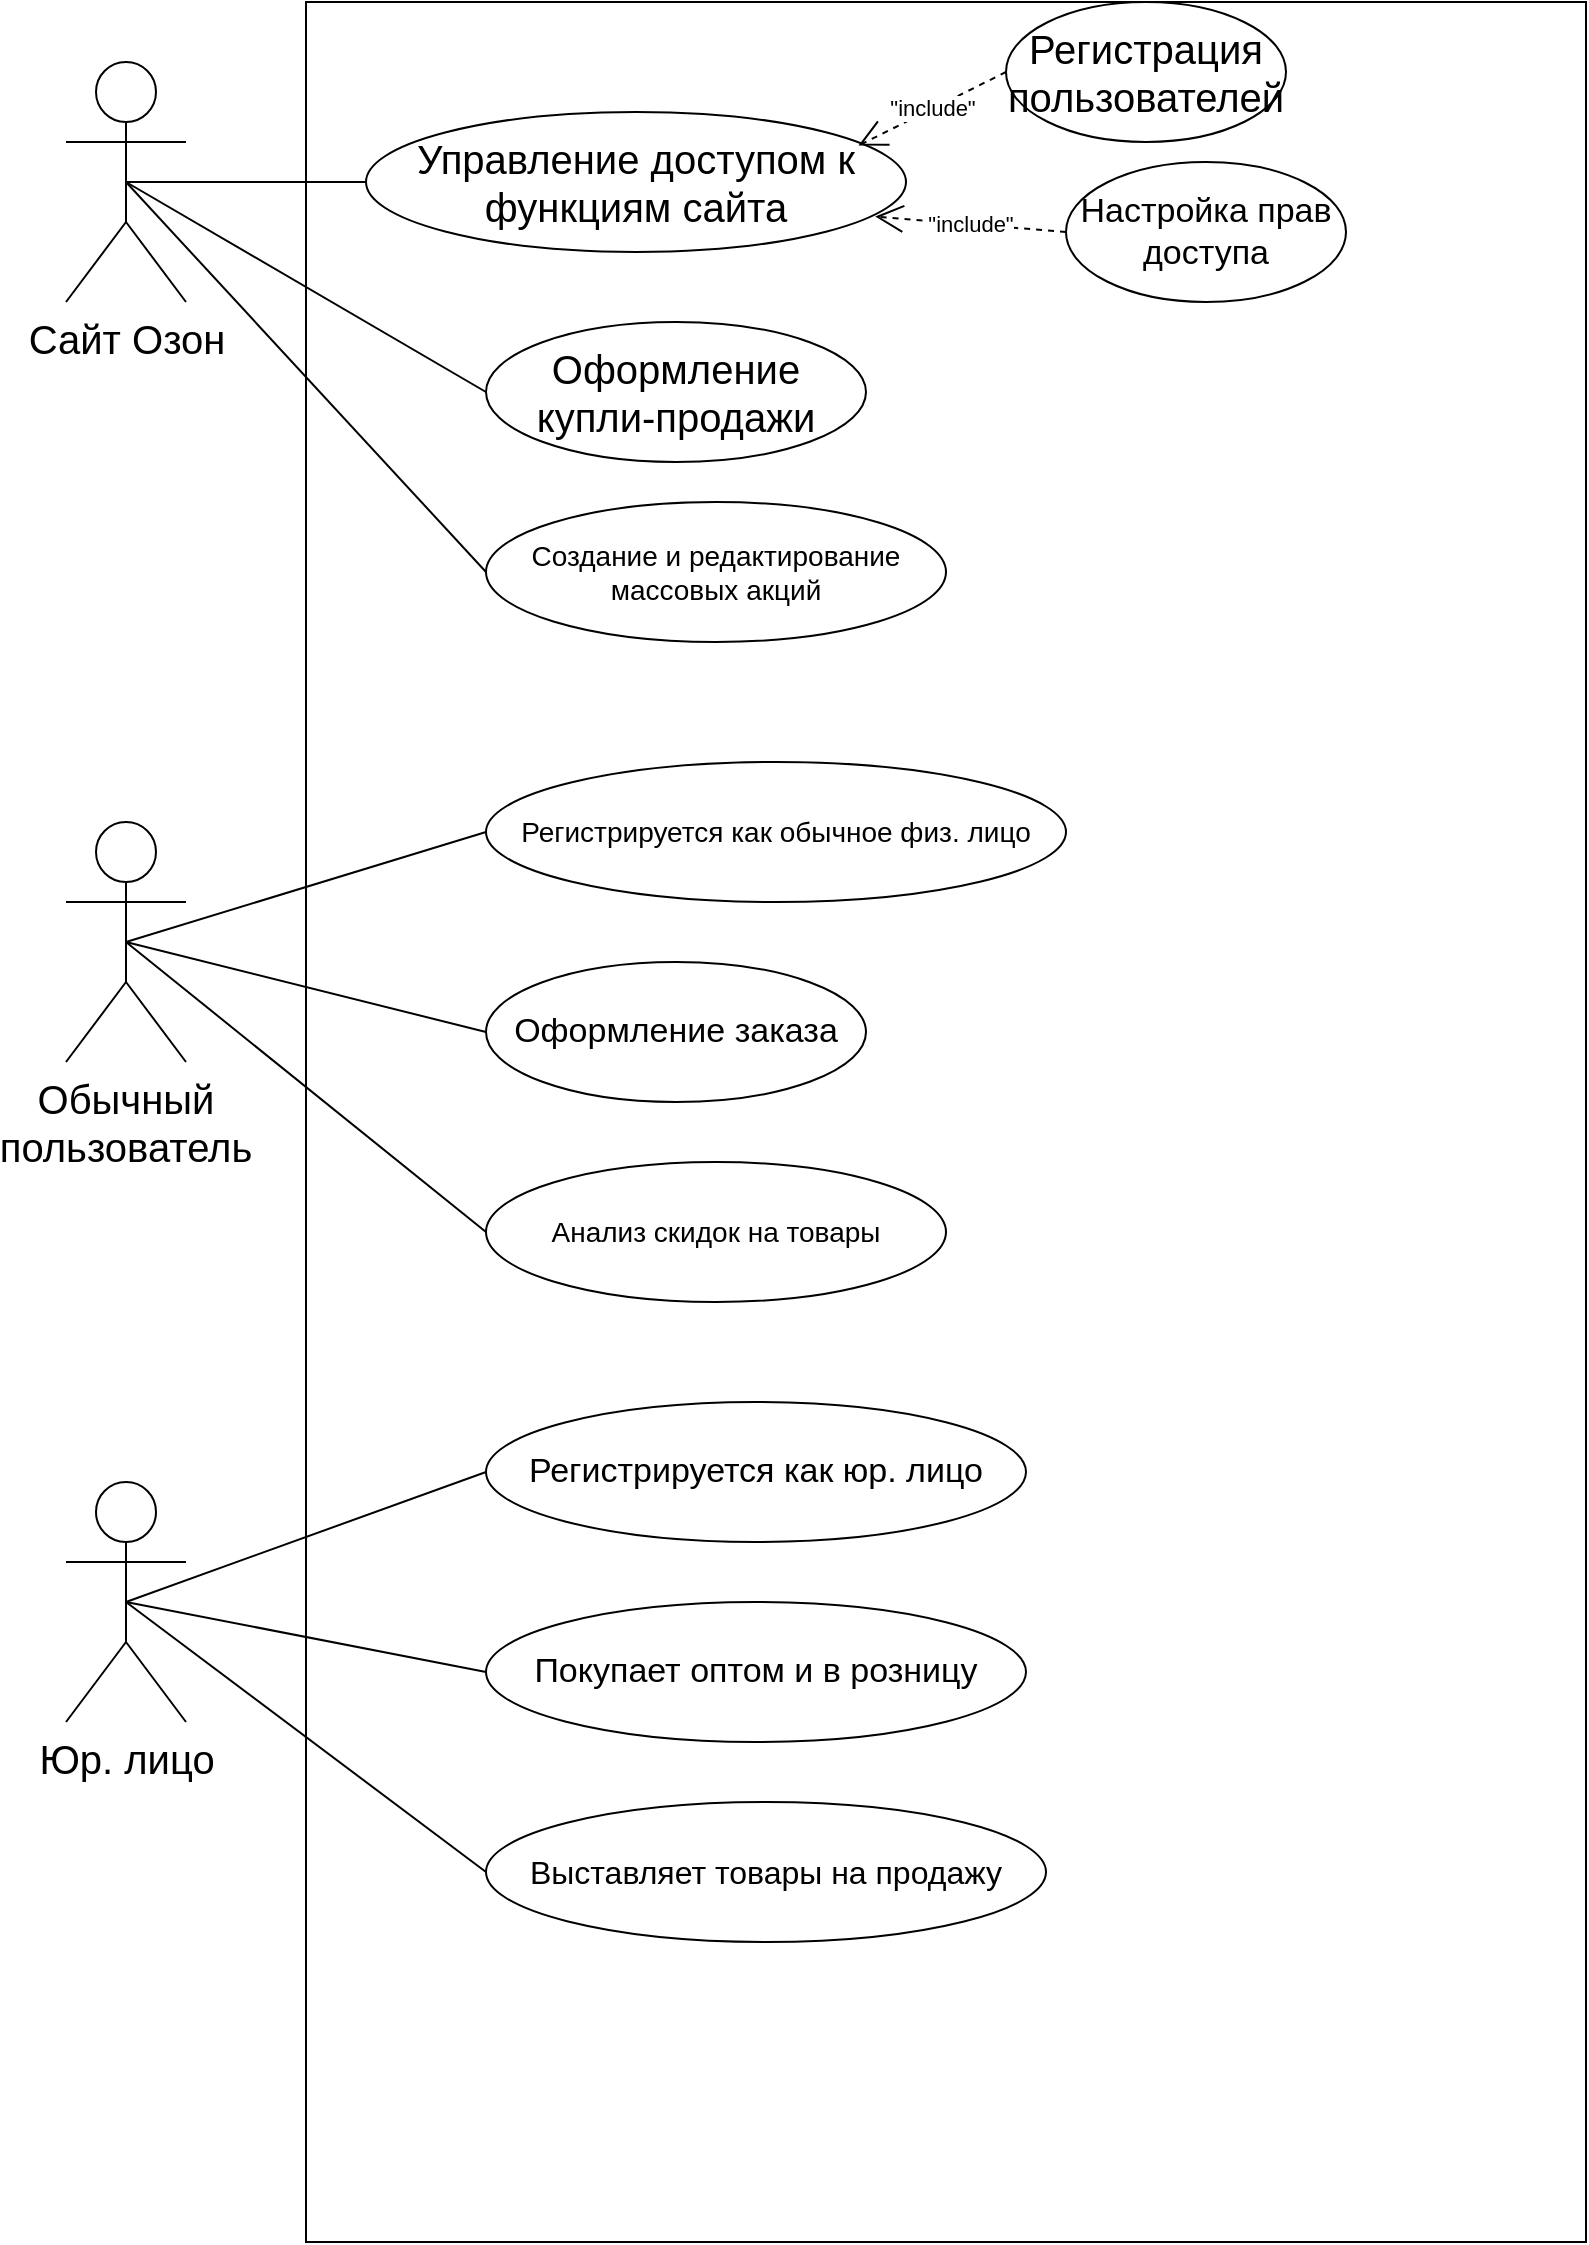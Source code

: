 <mxfile version="21.5.0" type="github">
  <diagram name="Страница 1" id="dqpyYiL3AHvUo4Ew4E7N">
    <mxGraphModel dx="1187" dy="674" grid="1" gridSize="10" guides="1" tooltips="1" connect="1" arrows="1" fold="1" page="1" pageScale="1" pageWidth="827" pageHeight="1169" math="0" shadow="0">
      <root>
        <mxCell id="0" />
        <mxCell id="1" parent="0" />
        <mxCell id="uaHkAxCWRKXvCwcy5niA-1" value="" style="html=1;whiteSpace=wrap;" vertex="1" parent="1">
          <mxGeometry x="170" y="70" width="640" height="1120" as="geometry" />
        </mxCell>
        <mxCell id="uaHkAxCWRKXvCwcy5niA-2" value="&lt;font style=&quot;font-size: 20px;&quot;&gt;Юр. лицо&lt;br&gt;&lt;/font&gt;" style="shape=umlActor;verticalLabelPosition=bottom;verticalAlign=top;html=1;" vertex="1" parent="1">
          <mxGeometry x="50" y="810" width="60" height="120" as="geometry" />
        </mxCell>
        <mxCell id="uaHkAxCWRKXvCwcy5niA-3" value="&lt;font style=&quot;font-size: 20px;&quot;&gt;Сайт Озон&lt;/font&gt;" style="shape=umlActor;verticalLabelPosition=bottom;verticalAlign=top;html=1;" vertex="1" parent="1">
          <mxGeometry x="50" y="100" width="60" height="120" as="geometry" />
        </mxCell>
        <mxCell id="uaHkAxCWRKXvCwcy5niA-4" value="&lt;font size=&quot;1&quot; style=&quot;&quot;&gt;&lt;span style=&quot;font-size: 20px;&quot;&gt;Обычный пользователь&lt;/span&gt;&lt;/font&gt;" style="shape=umlActor;verticalLabelPosition=bottom;verticalAlign=top;html=1;whiteSpace=wrap;" vertex="1" parent="1">
          <mxGeometry x="50" y="480" width="60" height="120" as="geometry" />
        </mxCell>
        <mxCell id="uaHkAxCWRKXvCwcy5niA-7" value="&lt;font style=&quot;font-size: 20px;&quot;&gt;Управление доступом к функциям сайта&lt;/font&gt;" style="ellipse;whiteSpace=wrap;html=1;fontSize=20;" vertex="1" parent="1">
          <mxGeometry x="200" y="125" width="270" height="70" as="geometry" />
        </mxCell>
        <mxCell id="uaHkAxCWRKXvCwcy5niA-17" value="" style="endArrow=none;html=1;rounded=0;exitX=0.5;exitY=0.5;exitDx=0;exitDy=0;exitPerimeter=0;entryX=0;entryY=0.5;entryDx=0;entryDy=0;" edge="1" parent="1" source="uaHkAxCWRKXvCwcy5niA-3" target="uaHkAxCWRKXvCwcy5niA-7">
          <mxGeometry width="50" height="50" relative="1" as="geometry">
            <mxPoint x="510" y="350" as="sourcePoint" />
            <mxPoint x="560" y="300" as="targetPoint" />
          </mxGeometry>
        </mxCell>
        <mxCell id="uaHkAxCWRKXvCwcy5niA-19" value="Регистрация пользователей" style="ellipse;whiteSpace=wrap;html=1;fontSize=20;" vertex="1" parent="1">
          <mxGeometry x="520" y="70" width="140" height="70" as="geometry" />
        </mxCell>
        <mxCell id="uaHkAxCWRKXvCwcy5niA-20" value="Настройка прав доступа" style="ellipse;whiteSpace=wrap;html=1;fontSize=17;" vertex="1" parent="1">
          <mxGeometry x="550" y="150" width="140" height="70" as="geometry" />
        </mxCell>
        <mxCell id="uaHkAxCWRKXvCwcy5niA-21" value="&quot;include&quot;" style="endArrow=open;endSize=12;dashed=1;html=1;rounded=0;entryX=0.943;entryY=0.747;entryDx=0;entryDy=0;exitX=0;exitY=0.5;exitDx=0;exitDy=0;entryPerimeter=0;" edge="1" parent="1" source="uaHkAxCWRKXvCwcy5niA-20" target="uaHkAxCWRKXvCwcy5niA-7">
          <mxGeometry width="160" relative="1" as="geometry">
            <mxPoint x="450" y="320" as="sourcePoint" />
            <mxPoint x="610" y="320" as="targetPoint" />
          </mxGeometry>
        </mxCell>
        <mxCell id="uaHkAxCWRKXvCwcy5niA-22" value="&quot;include&quot;" style="endArrow=open;endSize=12;dashed=1;html=1;rounded=0;entryX=0.912;entryY=0.24;entryDx=0;entryDy=0;exitX=0;exitY=0.5;exitDx=0;exitDy=0;entryPerimeter=0;" edge="1" parent="1" source="uaHkAxCWRKXvCwcy5niA-19" target="uaHkAxCWRKXvCwcy5niA-7">
          <mxGeometry width="160" relative="1" as="geometry">
            <mxPoint x="450" y="320" as="sourcePoint" />
            <mxPoint x="610" y="320" as="targetPoint" />
          </mxGeometry>
        </mxCell>
        <mxCell id="uaHkAxCWRKXvCwcy5niA-23" value="Оформление купли-продажи" style="ellipse;whiteSpace=wrap;html=1;fontSize=20;" vertex="1" parent="1">
          <mxGeometry x="260" y="230" width="190" height="70" as="geometry" />
        </mxCell>
        <mxCell id="uaHkAxCWRKXvCwcy5niA-24" value="" style="endArrow=none;html=1;rounded=0;exitX=0.5;exitY=0.5;exitDx=0;exitDy=0;exitPerimeter=0;entryX=0;entryY=0.5;entryDx=0;entryDy=0;" edge="1" parent="1" source="uaHkAxCWRKXvCwcy5niA-3" target="uaHkAxCWRKXvCwcy5niA-23">
          <mxGeometry width="50" height="50" relative="1" as="geometry">
            <mxPoint x="510" y="540" as="sourcePoint" />
            <mxPoint x="560" y="490" as="targetPoint" />
          </mxGeometry>
        </mxCell>
        <mxCell id="uaHkAxCWRKXvCwcy5niA-27" value="Создание и редактирование массовых акций" style="ellipse;whiteSpace=wrap;html=1;fontSize=14;" vertex="1" parent="1">
          <mxGeometry x="260" y="320" width="230" height="70" as="geometry" />
        </mxCell>
        <mxCell id="uaHkAxCWRKXvCwcy5niA-29" value="" style="endArrow=none;html=1;rounded=0;exitX=0.5;exitY=0.5;exitDx=0;exitDy=0;exitPerimeter=0;entryX=0;entryY=0.5;entryDx=0;entryDy=0;" edge="1" parent="1" source="uaHkAxCWRKXvCwcy5niA-3" target="uaHkAxCWRKXvCwcy5niA-27">
          <mxGeometry relative="1" as="geometry">
            <mxPoint x="450" y="320" as="sourcePoint" />
            <mxPoint x="610" y="320" as="targetPoint" />
          </mxGeometry>
        </mxCell>
        <mxCell id="uaHkAxCWRKXvCwcy5niA-31" value="Регистрируется как обычное физ. лицо" style="ellipse;whiteSpace=wrap;html=1;fontSize=14;" vertex="1" parent="1">
          <mxGeometry x="260" y="450" width="290" height="70" as="geometry" />
        </mxCell>
        <mxCell id="uaHkAxCWRKXvCwcy5niA-32" value="Оформление заказа" style="ellipse;whiteSpace=wrap;html=1;fontSize=17;" vertex="1" parent="1">
          <mxGeometry x="260" y="550" width="190" height="70" as="geometry" />
        </mxCell>
        <mxCell id="uaHkAxCWRKXvCwcy5niA-33" value="Анализ скидок на товары" style="ellipse;whiteSpace=wrap;html=1;fontSize=14;" vertex="1" parent="1">
          <mxGeometry x="260" y="650" width="230" height="70" as="geometry" />
        </mxCell>
        <mxCell id="uaHkAxCWRKXvCwcy5niA-34" value="" style="endArrow=none;html=1;rounded=0;exitX=0.5;exitY=0.5;exitDx=0;exitDy=0;exitPerimeter=0;entryX=0;entryY=0.5;entryDx=0;entryDy=0;" edge="1" parent="1" source="uaHkAxCWRKXvCwcy5niA-4" target="uaHkAxCWRKXvCwcy5niA-31">
          <mxGeometry width="50" height="50" relative="1" as="geometry">
            <mxPoint x="510" y="540" as="sourcePoint" />
            <mxPoint x="560" y="490" as="targetPoint" />
          </mxGeometry>
        </mxCell>
        <mxCell id="uaHkAxCWRKXvCwcy5niA-35" value="" style="endArrow=none;html=1;rounded=0;exitX=0.5;exitY=0.5;exitDx=0;exitDy=0;exitPerimeter=0;entryX=0;entryY=0.5;entryDx=0;entryDy=0;" edge="1" parent="1" source="uaHkAxCWRKXvCwcy5niA-4" target="uaHkAxCWRKXvCwcy5niA-32">
          <mxGeometry width="50" height="50" relative="1" as="geometry">
            <mxPoint x="510" y="540" as="sourcePoint" />
            <mxPoint x="560" y="490" as="targetPoint" />
          </mxGeometry>
        </mxCell>
        <mxCell id="uaHkAxCWRKXvCwcy5niA-36" value="" style="endArrow=none;html=1;rounded=0;exitX=0.5;exitY=0.5;exitDx=0;exitDy=0;exitPerimeter=0;entryX=0;entryY=0.5;entryDx=0;entryDy=0;" edge="1" parent="1" source="uaHkAxCWRKXvCwcy5niA-4" target="uaHkAxCWRKXvCwcy5niA-33">
          <mxGeometry width="50" height="50" relative="1" as="geometry">
            <mxPoint x="510" y="540" as="sourcePoint" />
            <mxPoint x="560" y="490" as="targetPoint" />
          </mxGeometry>
        </mxCell>
        <mxCell id="uaHkAxCWRKXvCwcy5niA-38" value="Регистрируется как юр. лицо" style="ellipse;whiteSpace=wrap;html=1;fontSize=17;" vertex="1" parent="1">
          <mxGeometry x="260" y="770" width="270" height="70" as="geometry" />
        </mxCell>
        <mxCell id="uaHkAxCWRKXvCwcy5niA-39" value="Покупает оптом и в розницу" style="ellipse;whiteSpace=wrap;html=1;fontSize=17;" vertex="1" parent="1">
          <mxGeometry x="260" y="870" width="270" height="70" as="geometry" />
        </mxCell>
        <mxCell id="uaHkAxCWRKXvCwcy5niA-41" value="Выставляет товары на продажу" style="ellipse;whiteSpace=wrap;html=1;fontSize=16;" vertex="1" parent="1">
          <mxGeometry x="260" y="970" width="280" height="70" as="geometry" />
        </mxCell>
        <mxCell id="uaHkAxCWRKXvCwcy5niA-42" value="" style="endArrow=none;html=1;rounded=0;entryX=0;entryY=0.5;entryDx=0;entryDy=0;" edge="1" parent="1" target="uaHkAxCWRKXvCwcy5niA-38">
          <mxGeometry width="50" height="50" relative="1" as="geometry">
            <mxPoint x="80" y="870" as="sourcePoint" />
            <mxPoint x="560" y="810" as="targetPoint" />
          </mxGeometry>
        </mxCell>
        <mxCell id="uaHkAxCWRKXvCwcy5niA-43" value="" style="endArrow=none;html=1;rounded=0;exitX=0.5;exitY=0.5;exitDx=0;exitDy=0;exitPerimeter=0;entryX=0;entryY=0.5;entryDx=0;entryDy=0;" edge="1" parent="1" source="uaHkAxCWRKXvCwcy5niA-2" target="uaHkAxCWRKXvCwcy5niA-39">
          <mxGeometry width="50" height="50" relative="1" as="geometry">
            <mxPoint x="510" y="860" as="sourcePoint" />
            <mxPoint x="560" y="810" as="targetPoint" />
          </mxGeometry>
        </mxCell>
        <mxCell id="uaHkAxCWRKXvCwcy5niA-44" value="" style="endArrow=none;html=1;rounded=0;exitX=0.5;exitY=0.5;exitDx=0;exitDy=0;exitPerimeter=0;entryX=0;entryY=0.5;entryDx=0;entryDy=0;" edge="1" parent="1" source="uaHkAxCWRKXvCwcy5niA-2" target="uaHkAxCWRKXvCwcy5niA-41">
          <mxGeometry width="50" height="50" relative="1" as="geometry">
            <mxPoint x="510" y="860" as="sourcePoint" />
            <mxPoint x="560" y="810" as="targetPoint" />
          </mxGeometry>
        </mxCell>
      </root>
    </mxGraphModel>
  </diagram>
</mxfile>
